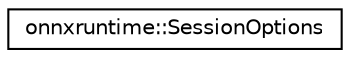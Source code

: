 digraph "Graphical Class Hierarchy"
{
  edge [fontname="Helvetica",fontsize="10",labelfontname="Helvetica",labelfontsize="10"];
  node [fontname="Helvetica",fontsize="10",shape=record];
  rankdir="LR";
  Node0 [label="onnxruntime::SessionOptions",height=0.2,width=0.4,color="black", fillcolor="white", style="filled",URL="$structonnxruntime_1_1SessionOptions.html"];
}
